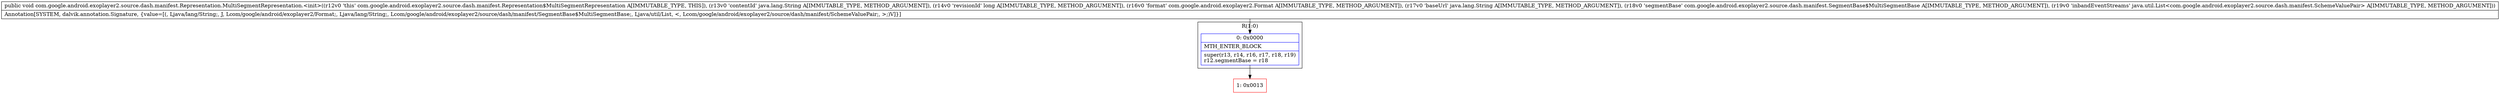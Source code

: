 digraph "CFG forcom.google.android.exoplayer2.source.dash.manifest.Representation.MultiSegmentRepresentation.\<init\>(Ljava\/lang\/String;JLcom\/google\/android\/exoplayer2\/Format;Ljava\/lang\/String;Lcom\/google\/android\/exoplayer2\/source\/dash\/manifest\/SegmentBase$MultiSegmentBase;Ljava\/util\/List;)V" {
subgraph cluster_Region_1861269449 {
label = "R(1:0)";
node [shape=record,color=blue];
Node_0 [shape=record,label="{0\:\ 0x0000|MTH_ENTER_BLOCK\l|super(r13, r14, r16, r17, r18, r19)\lr12.segmentBase = r18\l}"];
}
Node_1 [shape=record,color=red,label="{1\:\ 0x0013}"];
MethodNode[shape=record,label="{public void com.google.android.exoplayer2.source.dash.manifest.Representation.MultiSegmentRepresentation.\<init\>((r12v0 'this' com.google.android.exoplayer2.source.dash.manifest.Representation$MultiSegmentRepresentation A[IMMUTABLE_TYPE, THIS]), (r13v0 'contentId' java.lang.String A[IMMUTABLE_TYPE, METHOD_ARGUMENT]), (r14v0 'revisionId' long A[IMMUTABLE_TYPE, METHOD_ARGUMENT]), (r16v0 'format' com.google.android.exoplayer2.Format A[IMMUTABLE_TYPE, METHOD_ARGUMENT]), (r17v0 'baseUrl' java.lang.String A[IMMUTABLE_TYPE, METHOD_ARGUMENT]), (r18v0 'segmentBase' com.google.android.exoplayer2.source.dash.manifest.SegmentBase$MultiSegmentBase A[IMMUTABLE_TYPE, METHOD_ARGUMENT]), (r19v0 'inbandEventStreams' java.util.List\<com.google.android.exoplayer2.source.dash.manifest.SchemeValuePair\> A[IMMUTABLE_TYPE, METHOD_ARGUMENT]))  | Annotation[SYSTEM, dalvik.annotation.Signature, \{value=[(, Ljava\/lang\/String;, J, Lcom\/google\/android\/exoplayer2\/Format;, Ljava\/lang\/String;, Lcom\/google\/android\/exoplayer2\/source\/dash\/manifest\/SegmentBase$MultiSegmentBase;, Ljava\/util\/List, \<, Lcom\/google\/android\/exoplayer2\/source\/dash\/manifest\/SchemeValuePair;, \>;)V]\}]\l}"];
MethodNode -> Node_0;
Node_0 -> Node_1;
}

